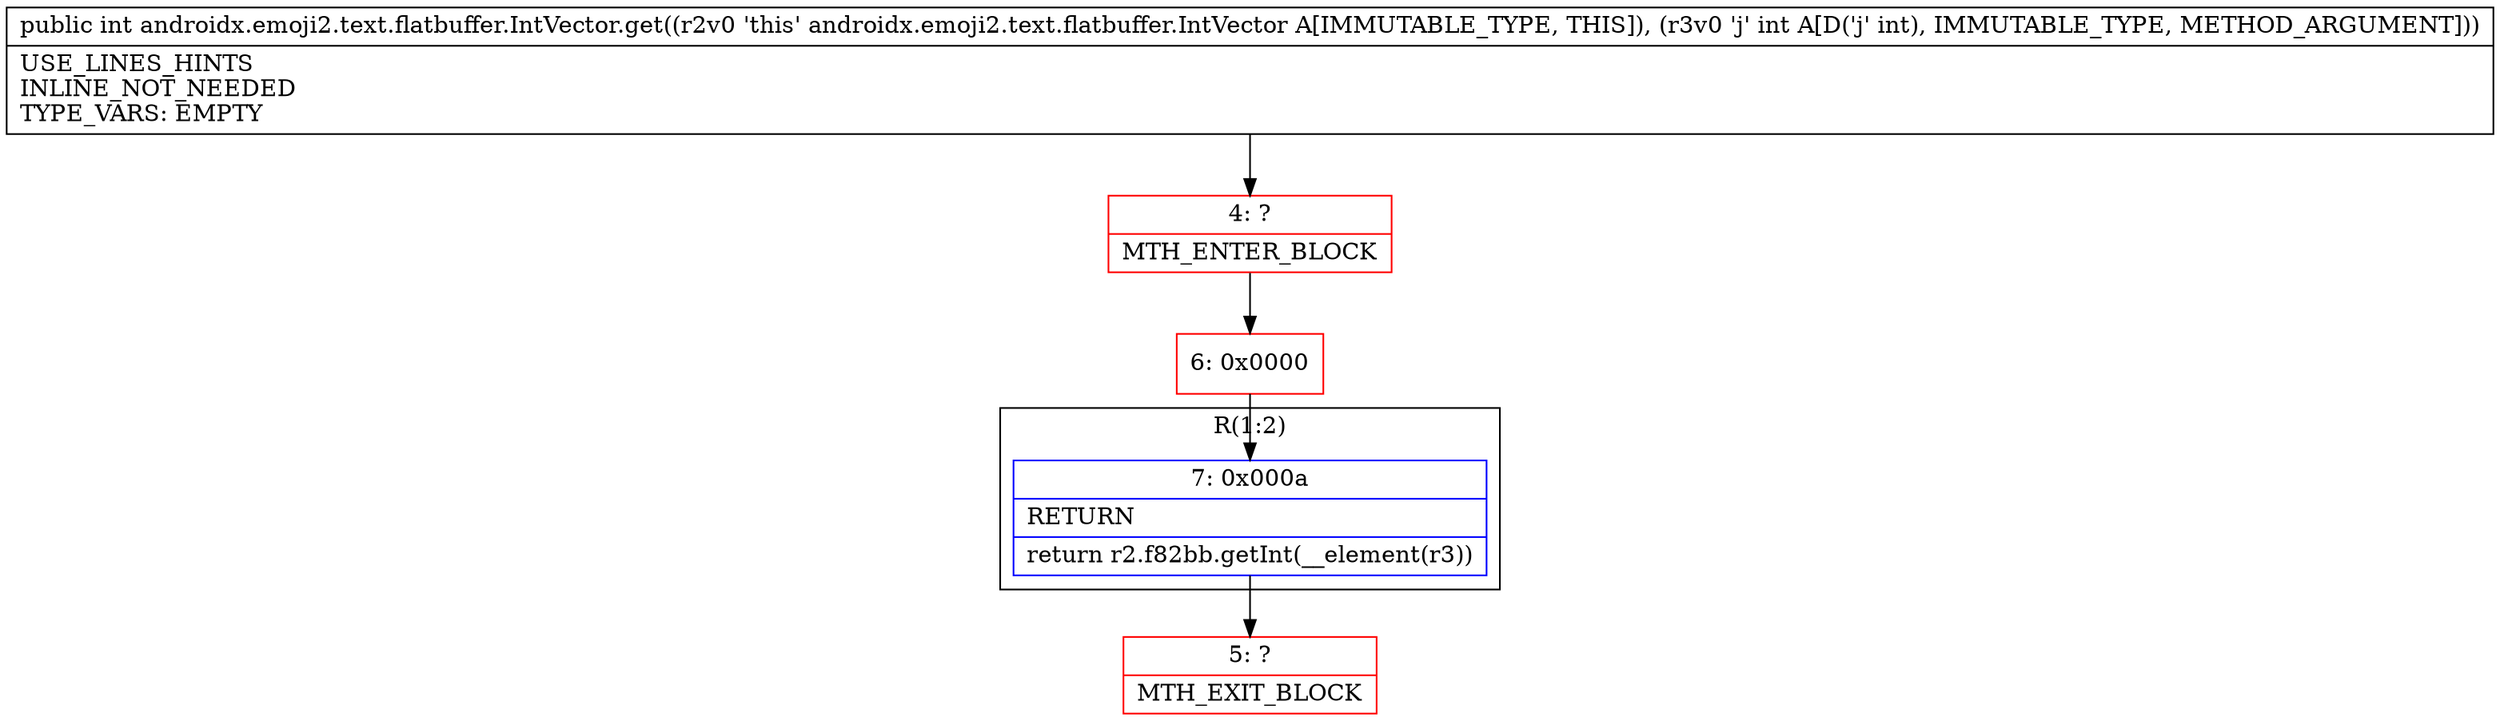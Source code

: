 digraph "CFG forandroidx.emoji2.text.flatbuffer.IntVector.get(I)I" {
subgraph cluster_Region_1235514161 {
label = "R(1:2)";
node [shape=record,color=blue];
Node_7 [shape=record,label="{7\:\ 0x000a|RETURN\l|return r2.f82bb.getInt(__element(r3))\l}"];
}
Node_4 [shape=record,color=red,label="{4\:\ ?|MTH_ENTER_BLOCK\l}"];
Node_6 [shape=record,color=red,label="{6\:\ 0x0000}"];
Node_5 [shape=record,color=red,label="{5\:\ ?|MTH_EXIT_BLOCK\l}"];
MethodNode[shape=record,label="{public int androidx.emoji2.text.flatbuffer.IntVector.get((r2v0 'this' androidx.emoji2.text.flatbuffer.IntVector A[IMMUTABLE_TYPE, THIS]), (r3v0 'j' int A[D('j' int), IMMUTABLE_TYPE, METHOD_ARGUMENT]))  | USE_LINES_HINTS\lINLINE_NOT_NEEDED\lTYPE_VARS: EMPTY\l}"];
MethodNode -> Node_4;Node_7 -> Node_5;
Node_4 -> Node_6;
Node_6 -> Node_7;
}

